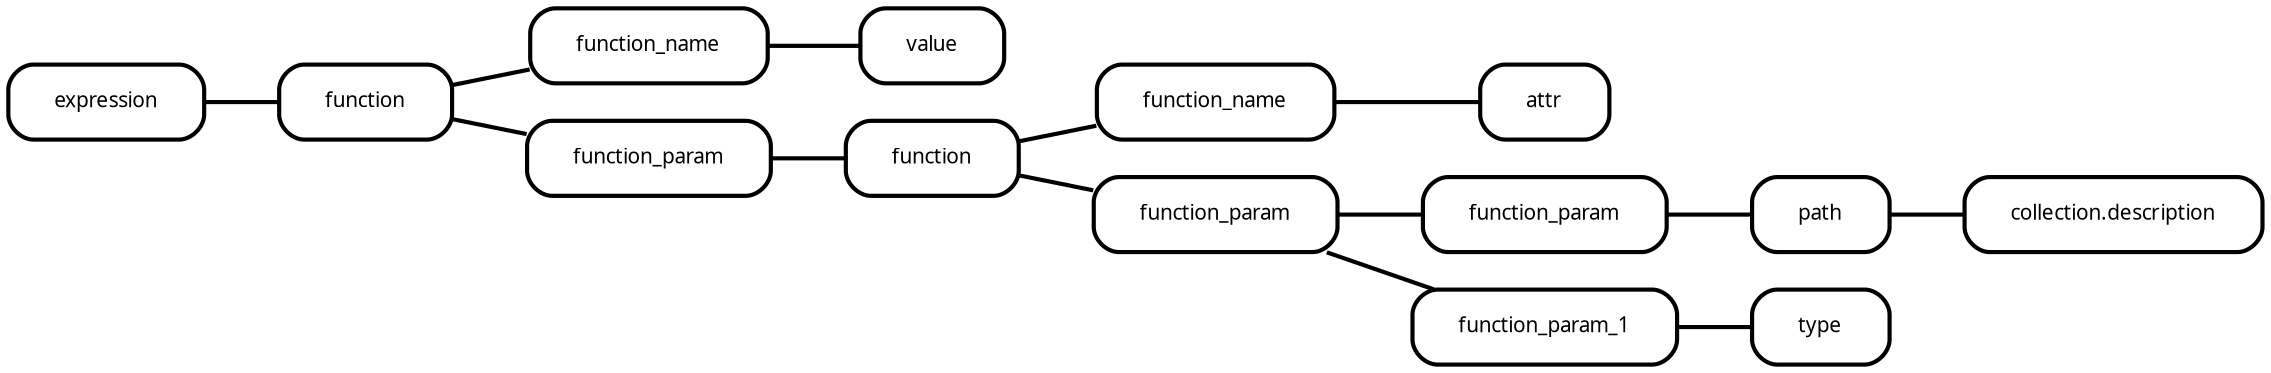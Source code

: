 digraph  {
rankdir=LR;
"0__expression" [fillcolor="#fafafa", fontname="Fira Mono", fontsize=10, label=expression, margin="0.3,0.1", penwidth="2.0", shape=rounded, style=rounded];
"0__expression__function" [fillcolor="#fafafa", fontname="Fira Mono", fontsize=10, label=function, margin="0.3,0.1", penwidth="2.0", shape=rounded, style=rounded];
"0__expression__function__function_name" [fillcolor="#fafafa", fontname="Fira Mono", fontsize=10, label=function_name, margin="0.3,0.1", penwidth="2.0", shape=rounded, style=rounded];
"0__expression__function__function_name__value" [fillcolor="#fafafa", fontname="Fira Mono", fontsize=10, label=value, margin="0.3,0.1", penwidth="2.0", shape=rounded, style=rounded];
"0__expression__function__function_param" [fillcolor="#fafafa", fontname="Fira Mono", fontsize=10, label=function_param, margin="0.3,0.1", penwidth="2.0", shape=rounded, style=rounded];
"0__expression__function__function_param__function" [fillcolor="#fafafa", fontname="Fira Mono", fontsize=10, label=function, margin="0.3,0.1", penwidth="2.0", shape=rounded, style=rounded];
"0__expression__function__function_param__function__function_name" [fillcolor="#fafafa", fontname="Fira Mono", fontsize=10, label=function_name, margin="0.3,0.1", penwidth="2.0", shape=rounded, style=rounded];
"0__expression__function__function_param__function__function_name__attr" [fillcolor="#fafafa", fontname="Fira Mono", fontsize=10, label=attr, margin="0.3,0.1", penwidth="2.0", shape=rounded, style=rounded];
"0__expression__function__function_param__function__function_param" [fillcolor="#fafafa", fontname="Fira Mono", fontsize=10, label=function_param, margin="0.3,0.1", penwidth="2.0", shape=rounded, style=rounded];
"0__expression__function__function_param__function__function_param__function_param" [fillcolor="#fafafa", fontname="Fira Mono", fontsize=10, label=function_param, margin="0.3,0.1", penwidth="2.0", shape=rounded, style=rounded];
"0__expression__function__function_param__function__function_param__function_param_1" [fillcolor="#fafafa", fontname="Fira Mono", fontsize=10, label=function_param_1, margin="0.3,0.1", penwidth="2.0", shape=rounded, style=rounded];
"0__expression__function__function_param__function__function_param__function_param_1__type" [fillcolor="#fafafa", fontname="Fira Mono", fontsize=10, label=type, margin="0.3,0.1", penwidth="2.0", shape=rounded, style=rounded];
"0__expression__function__function_param__function__function_param__function_param__path" [fillcolor="#fafafa", fontname="Fira Mono", fontsize=10, label=path, margin="0.3,0.1", penwidth="2.0", shape=rounded, style=rounded];
"0__expression__function__function_param__function__function_param__function_param__path__collection.description" [fillcolor="#fafafa", fontname="Fira Mono", fontsize=10, label="collection.description", margin="0.3,0.1", penwidth="2.0", shape=rounded, style=rounded];
"0__expression" -> "0__expression__function"  [arrowhead=none, key=0, penwidth="2.0"];
"0__expression__function" -> "0__expression__function__function_name"  [arrowhead=none, key=0, penwidth="2.0"];
"0__expression__function" -> "0__expression__function__function_param"  [arrowhead=none, key=0, penwidth="2.0"];
"0__expression__function__function_name" -> "0__expression__function__function_name__value"  [arrowhead=none, key=0, penwidth="2.0"];
"0__expression__function__function_param" -> "0__expression__function__function_param__function"  [arrowhead=none, key=0, penwidth="2.0"];
"0__expression__function__function_param__function" -> "0__expression__function__function_param__function__function_name"  [arrowhead=none, key=0, penwidth="2.0"];
"0__expression__function__function_param__function" -> "0__expression__function__function_param__function__function_param"  [arrowhead=none, key=0, penwidth="2.0"];
"0__expression__function__function_param__function__function_name" -> "0__expression__function__function_param__function__function_name__attr"  [arrowhead=none, key=0, penwidth="2.0"];
"0__expression__function__function_param__function__function_param" -> "0__expression__function__function_param__function__function_param__function_param"  [arrowhead=none, key=0, penwidth="2.0"];
"0__expression__function__function_param__function__function_param" -> "0__expression__function__function_param__function__function_param__function_param_1"  [arrowhead=none, key=0, penwidth="2.0"];
"0__expression__function__function_param__function__function_param__function_param" -> "0__expression__function__function_param__function__function_param__function_param__path"  [arrowhead=none, key=0, penwidth="2.0"];
"0__expression__function__function_param__function__function_param__function_param_1" -> "0__expression__function__function_param__function__function_param__function_param_1__type"  [arrowhead=none, key=0, penwidth="2.0"];
"0__expression__function__function_param__function__function_param__function_param__path" -> "0__expression__function__function_param__function__function_param__function_param__path__collection.description"  [arrowhead=none, key=0, penwidth="2.0"];
}

